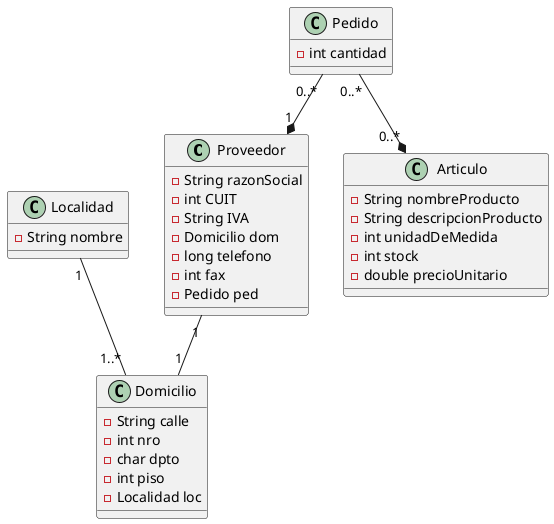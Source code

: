 Ejercicio 1.
En una empresa se realiza pedidos de compra a las proveedores con los cuales 
trabaja, los cuales son identificados con la siguiente información: 
razón social, CUIT, Condicion de IVA, domicilio (calle, nro, dpto., piso), 
localidad, teléfono y fax. Cada pedido puede solicitar uno o más artículos y
se le realiza a un solo proveedor, esto servirá para reponer el stock; de cada 
artículo se debe conocer el nombre, descripción, unidad de medida y precio 
unitario.

@startuml
Proveedor "1" -- "1" Domicilio
Localidad "1" -- "1..*" Domicilio
Pedido "0..*" --* "0..*" Articulo
Pedido "0..*" --* "1" Proveedor

class Proveedor {
    - String razonSocial
    - int CUIT
    - String IVA
    - Domicilio dom
    - long telefono
    - int fax
    - Pedido ped
}

class Domicilio {
    - String calle
    - int nro
    - char dpto
    - int piso
    - Localidad loc
}

class Localidad {
    - String nombre
}

class Pedido {
    - int cantidad
}

class Articulo {
    - String nombreProducto
    - String descripcionProducto
    - int unidadDeMedida
    - int stock
    - double precioUnitario
}

@enduml